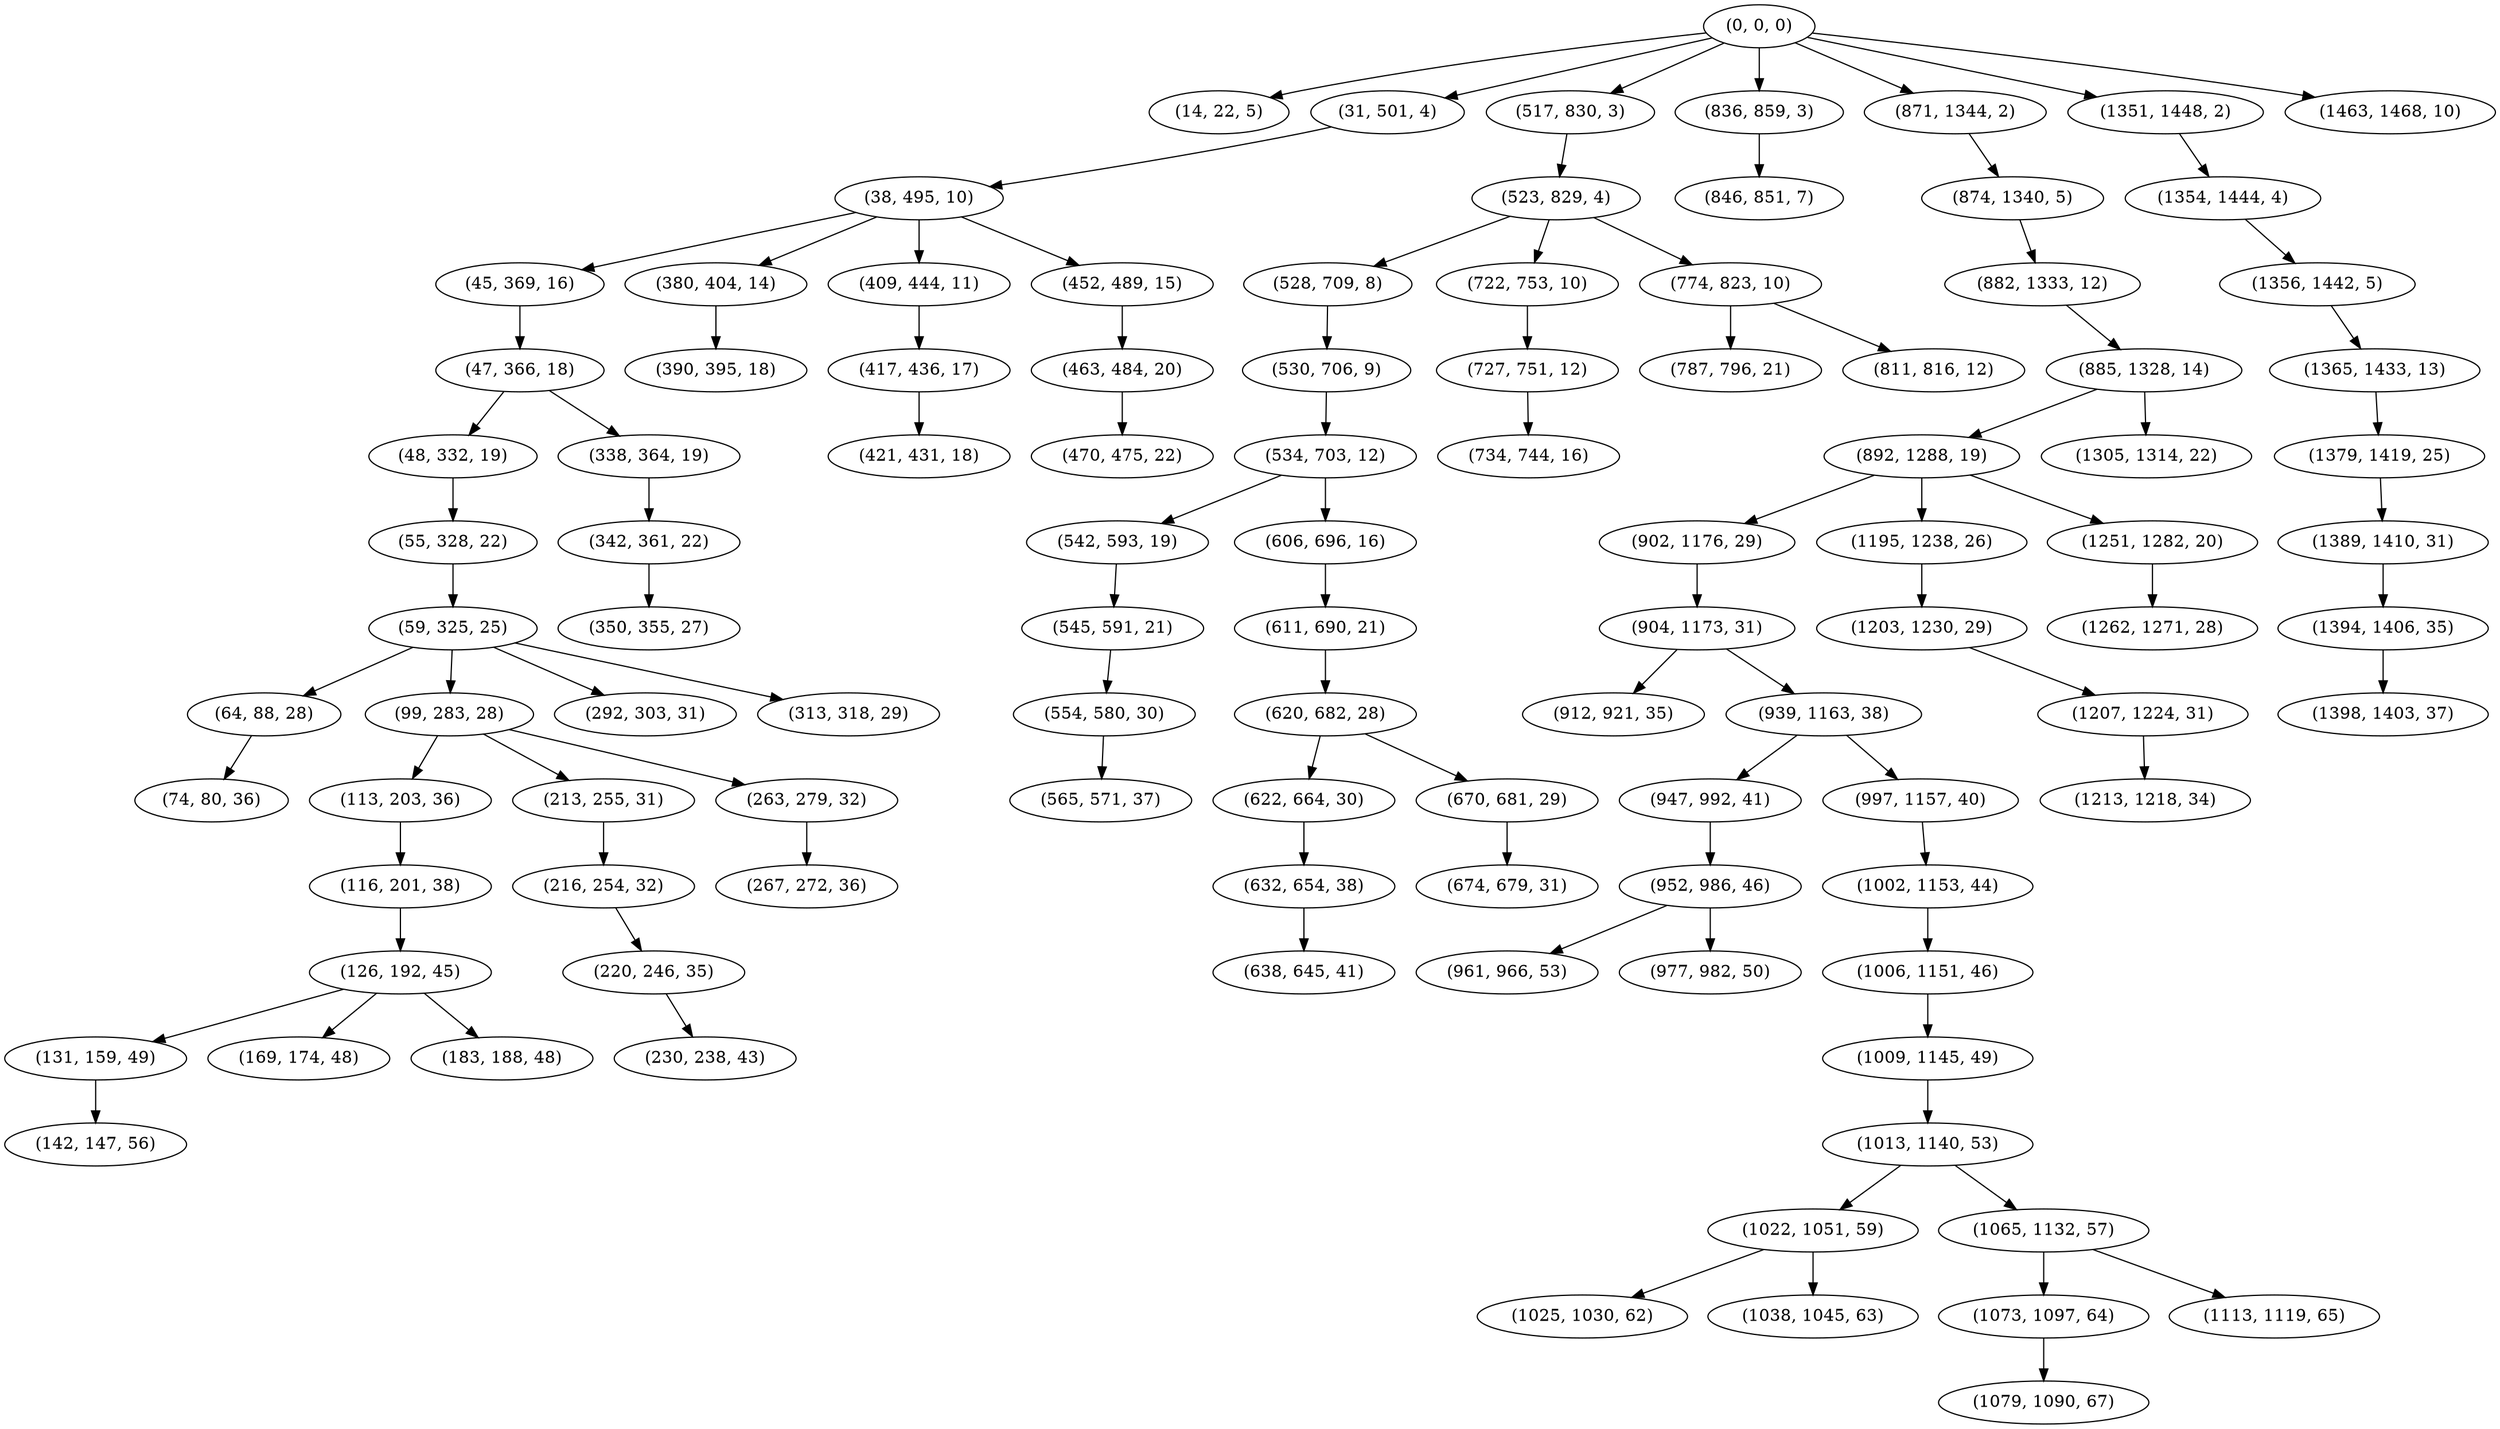 digraph tree {
    "(0, 0, 0)";
    "(14, 22, 5)";
    "(31, 501, 4)";
    "(38, 495, 10)";
    "(45, 369, 16)";
    "(47, 366, 18)";
    "(48, 332, 19)";
    "(55, 328, 22)";
    "(59, 325, 25)";
    "(64, 88, 28)";
    "(74, 80, 36)";
    "(99, 283, 28)";
    "(113, 203, 36)";
    "(116, 201, 38)";
    "(126, 192, 45)";
    "(131, 159, 49)";
    "(142, 147, 56)";
    "(169, 174, 48)";
    "(183, 188, 48)";
    "(213, 255, 31)";
    "(216, 254, 32)";
    "(220, 246, 35)";
    "(230, 238, 43)";
    "(263, 279, 32)";
    "(267, 272, 36)";
    "(292, 303, 31)";
    "(313, 318, 29)";
    "(338, 364, 19)";
    "(342, 361, 22)";
    "(350, 355, 27)";
    "(380, 404, 14)";
    "(390, 395, 18)";
    "(409, 444, 11)";
    "(417, 436, 17)";
    "(421, 431, 18)";
    "(452, 489, 15)";
    "(463, 484, 20)";
    "(470, 475, 22)";
    "(517, 830, 3)";
    "(523, 829, 4)";
    "(528, 709, 8)";
    "(530, 706, 9)";
    "(534, 703, 12)";
    "(542, 593, 19)";
    "(545, 591, 21)";
    "(554, 580, 30)";
    "(565, 571, 37)";
    "(606, 696, 16)";
    "(611, 690, 21)";
    "(620, 682, 28)";
    "(622, 664, 30)";
    "(632, 654, 38)";
    "(638, 645, 41)";
    "(670, 681, 29)";
    "(674, 679, 31)";
    "(722, 753, 10)";
    "(727, 751, 12)";
    "(734, 744, 16)";
    "(774, 823, 10)";
    "(787, 796, 21)";
    "(811, 816, 12)";
    "(836, 859, 3)";
    "(846, 851, 7)";
    "(871, 1344, 2)";
    "(874, 1340, 5)";
    "(882, 1333, 12)";
    "(885, 1328, 14)";
    "(892, 1288, 19)";
    "(902, 1176, 29)";
    "(904, 1173, 31)";
    "(912, 921, 35)";
    "(939, 1163, 38)";
    "(947, 992, 41)";
    "(952, 986, 46)";
    "(961, 966, 53)";
    "(977, 982, 50)";
    "(997, 1157, 40)";
    "(1002, 1153, 44)";
    "(1006, 1151, 46)";
    "(1009, 1145, 49)";
    "(1013, 1140, 53)";
    "(1022, 1051, 59)";
    "(1025, 1030, 62)";
    "(1038, 1045, 63)";
    "(1065, 1132, 57)";
    "(1073, 1097, 64)";
    "(1079, 1090, 67)";
    "(1113, 1119, 65)";
    "(1195, 1238, 26)";
    "(1203, 1230, 29)";
    "(1207, 1224, 31)";
    "(1213, 1218, 34)";
    "(1251, 1282, 20)";
    "(1262, 1271, 28)";
    "(1305, 1314, 22)";
    "(1351, 1448, 2)";
    "(1354, 1444, 4)";
    "(1356, 1442, 5)";
    "(1365, 1433, 13)";
    "(1379, 1419, 25)";
    "(1389, 1410, 31)";
    "(1394, 1406, 35)";
    "(1398, 1403, 37)";
    "(1463, 1468, 10)";
    "(0, 0, 0)" -> "(14, 22, 5)";
    "(0, 0, 0)" -> "(31, 501, 4)";
    "(0, 0, 0)" -> "(517, 830, 3)";
    "(0, 0, 0)" -> "(836, 859, 3)";
    "(0, 0, 0)" -> "(871, 1344, 2)";
    "(0, 0, 0)" -> "(1351, 1448, 2)";
    "(0, 0, 0)" -> "(1463, 1468, 10)";
    "(31, 501, 4)" -> "(38, 495, 10)";
    "(38, 495, 10)" -> "(45, 369, 16)";
    "(38, 495, 10)" -> "(380, 404, 14)";
    "(38, 495, 10)" -> "(409, 444, 11)";
    "(38, 495, 10)" -> "(452, 489, 15)";
    "(45, 369, 16)" -> "(47, 366, 18)";
    "(47, 366, 18)" -> "(48, 332, 19)";
    "(47, 366, 18)" -> "(338, 364, 19)";
    "(48, 332, 19)" -> "(55, 328, 22)";
    "(55, 328, 22)" -> "(59, 325, 25)";
    "(59, 325, 25)" -> "(64, 88, 28)";
    "(59, 325, 25)" -> "(99, 283, 28)";
    "(59, 325, 25)" -> "(292, 303, 31)";
    "(59, 325, 25)" -> "(313, 318, 29)";
    "(64, 88, 28)" -> "(74, 80, 36)";
    "(99, 283, 28)" -> "(113, 203, 36)";
    "(99, 283, 28)" -> "(213, 255, 31)";
    "(99, 283, 28)" -> "(263, 279, 32)";
    "(113, 203, 36)" -> "(116, 201, 38)";
    "(116, 201, 38)" -> "(126, 192, 45)";
    "(126, 192, 45)" -> "(131, 159, 49)";
    "(126, 192, 45)" -> "(169, 174, 48)";
    "(126, 192, 45)" -> "(183, 188, 48)";
    "(131, 159, 49)" -> "(142, 147, 56)";
    "(213, 255, 31)" -> "(216, 254, 32)";
    "(216, 254, 32)" -> "(220, 246, 35)";
    "(220, 246, 35)" -> "(230, 238, 43)";
    "(263, 279, 32)" -> "(267, 272, 36)";
    "(338, 364, 19)" -> "(342, 361, 22)";
    "(342, 361, 22)" -> "(350, 355, 27)";
    "(380, 404, 14)" -> "(390, 395, 18)";
    "(409, 444, 11)" -> "(417, 436, 17)";
    "(417, 436, 17)" -> "(421, 431, 18)";
    "(452, 489, 15)" -> "(463, 484, 20)";
    "(463, 484, 20)" -> "(470, 475, 22)";
    "(517, 830, 3)" -> "(523, 829, 4)";
    "(523, 829, 4)" -> "(528, 709, 8)";
    "(523, 829, 4)" -> "(722, 753, 10)";
    "(523, 829, 4)" -> "(774, 823, 10)";
    "(528, 709, 8)" -> "(530, 706, 9)";
    "(530, 706, 9)" -> "(534, 703, 12)";
    "(534, 703, 12)" -> "(542, 593, 19)";
    "(534, 703, 12)" -> "(606, 696, 16)";
    "(542, 593, 19)" -> "(545, 591, 21)";
    "(545, 591, 21)" -> "(554, 580, 30)";
    "(554, 580, 30)" -> "(565, 571, 37)";
    "(606, 696, 16)" -> "(611, 690, 21)";
    "(611, 690, 21)" -> "(620, 682, 28)";
    "(620, 682, 28)" -> "(622, 664, 30)";
    "(620, 682, 28)" -> "(670, 681, 29)";
    "(622, 664, 30)" -> "(632, 654, 38)";
    "(632, 654, 38)" -> "(638, 645, 41)";
    "(670, 681, 29)" -> "(674, 679, 31)";
    "(722, 753, 10)" -> "(727, 751, 12)";
    "(727, 751, 12)" -> "(734, 744, 16)";
    "(774, 823, 10)" -> "(787, 796, 21)";
    "(774, 823, 10)" -> "(811, 816, 12)";
    "(836, 859, 3)" -> "(846, 851, 7)";
    "(871, 1344, 2)" -> "(874, 1340, 5)";
    "(874, 1340, 5)" -> "(882, 1333, 12)";
    "(882, 1333, 12)" -> "(885, 1328, 14)";
    "(885, 1328, 14)" -> "(892, 1288, 19)";
    "(885, 1328, 14)" -> "(1305, 1314, 22)";
    "(892, 1288, 19)" -> "(902, 1176, 29)";
    "(892, 1288, 19)" -> "(1195, 1238, 26)";
    "(892, 1288, 19)" -> "(1251, 1282, 20)";
    "(902, 1176, 29)" -> "(904, 1173, 31)";
    "(904, 1173, 31)" -> "(912, 921, 35)";
    "(904, 1173, 31)" -> "(939, 1163, 38)";
    "(939, 1163, 38)" -> "(947, 992, 41)";
    "(939, 1163, 38)" -> "(997, 1157, 40)";
    "(947, 992, 41)" -> "(952, 986, 46)";
    "(952, 986, 46)" -> "(961, 966, 53)";
    "(952, 986, 46)" -> "(977, 982, 50)";
    "(997, 1157, 40)" -> "(1002, 1153, 44)";
    "(1002, 1153, 44)" -> "(1006, 1151, 46)";
    "(1006, 1151, 46)" -> "(1009, 1145, 49)";
    "(1009, 1145, 49)" -> "(1013, 1140, 53)";
    "(1013, 1140, 53)" -> "(1022, 1051, 59)";
    "(1013, 1140, 53)" -> "(1065, 1132, 57)";
    "(1022, 1051, 59)" -> "(1025, 1030, 62)";
    "(1022, 1051, 59)" -> "(1038, 1045, 63)";
    "(1065, 1132, 57)" -> "(1073, 1097, 64)";
    "(1065, 1132, 57)" -> "(1113, 1119, 65)";
    "(1073, 1097, 64)" -> "(1079, 1090, 67)";
    "(1195, 1238, 26)" -> "(1203, 1230, 29)";
    "(1203, 1230, 29)" -> "(1207, 1224, 31)";
    "(1207, 1224, 31)" -> "(1213, 1218, 34)";
    "(1251, 1282, 20)" -> "(1262, 1271, 28)";
    "(1351, 1448, 2)" -> "(1354, 1444, 4)";
    "(1354, 1444, 4)" -> "(1356, 1442, 5)";
    "(1356, 1442, 5)" -> "(1365, 1433, 13)";
    "(1365, 1433, 13)" -> "(1379, 1419, 25)";
    "(1379, 1419, 25)" -> "(1389, 1410, 31)";
    "(1389, 1410, 31)" -> "(1394, 1406, 35)";
    "(1394, 1406, 35)" -> "(1398, 1403, 37)";
}
